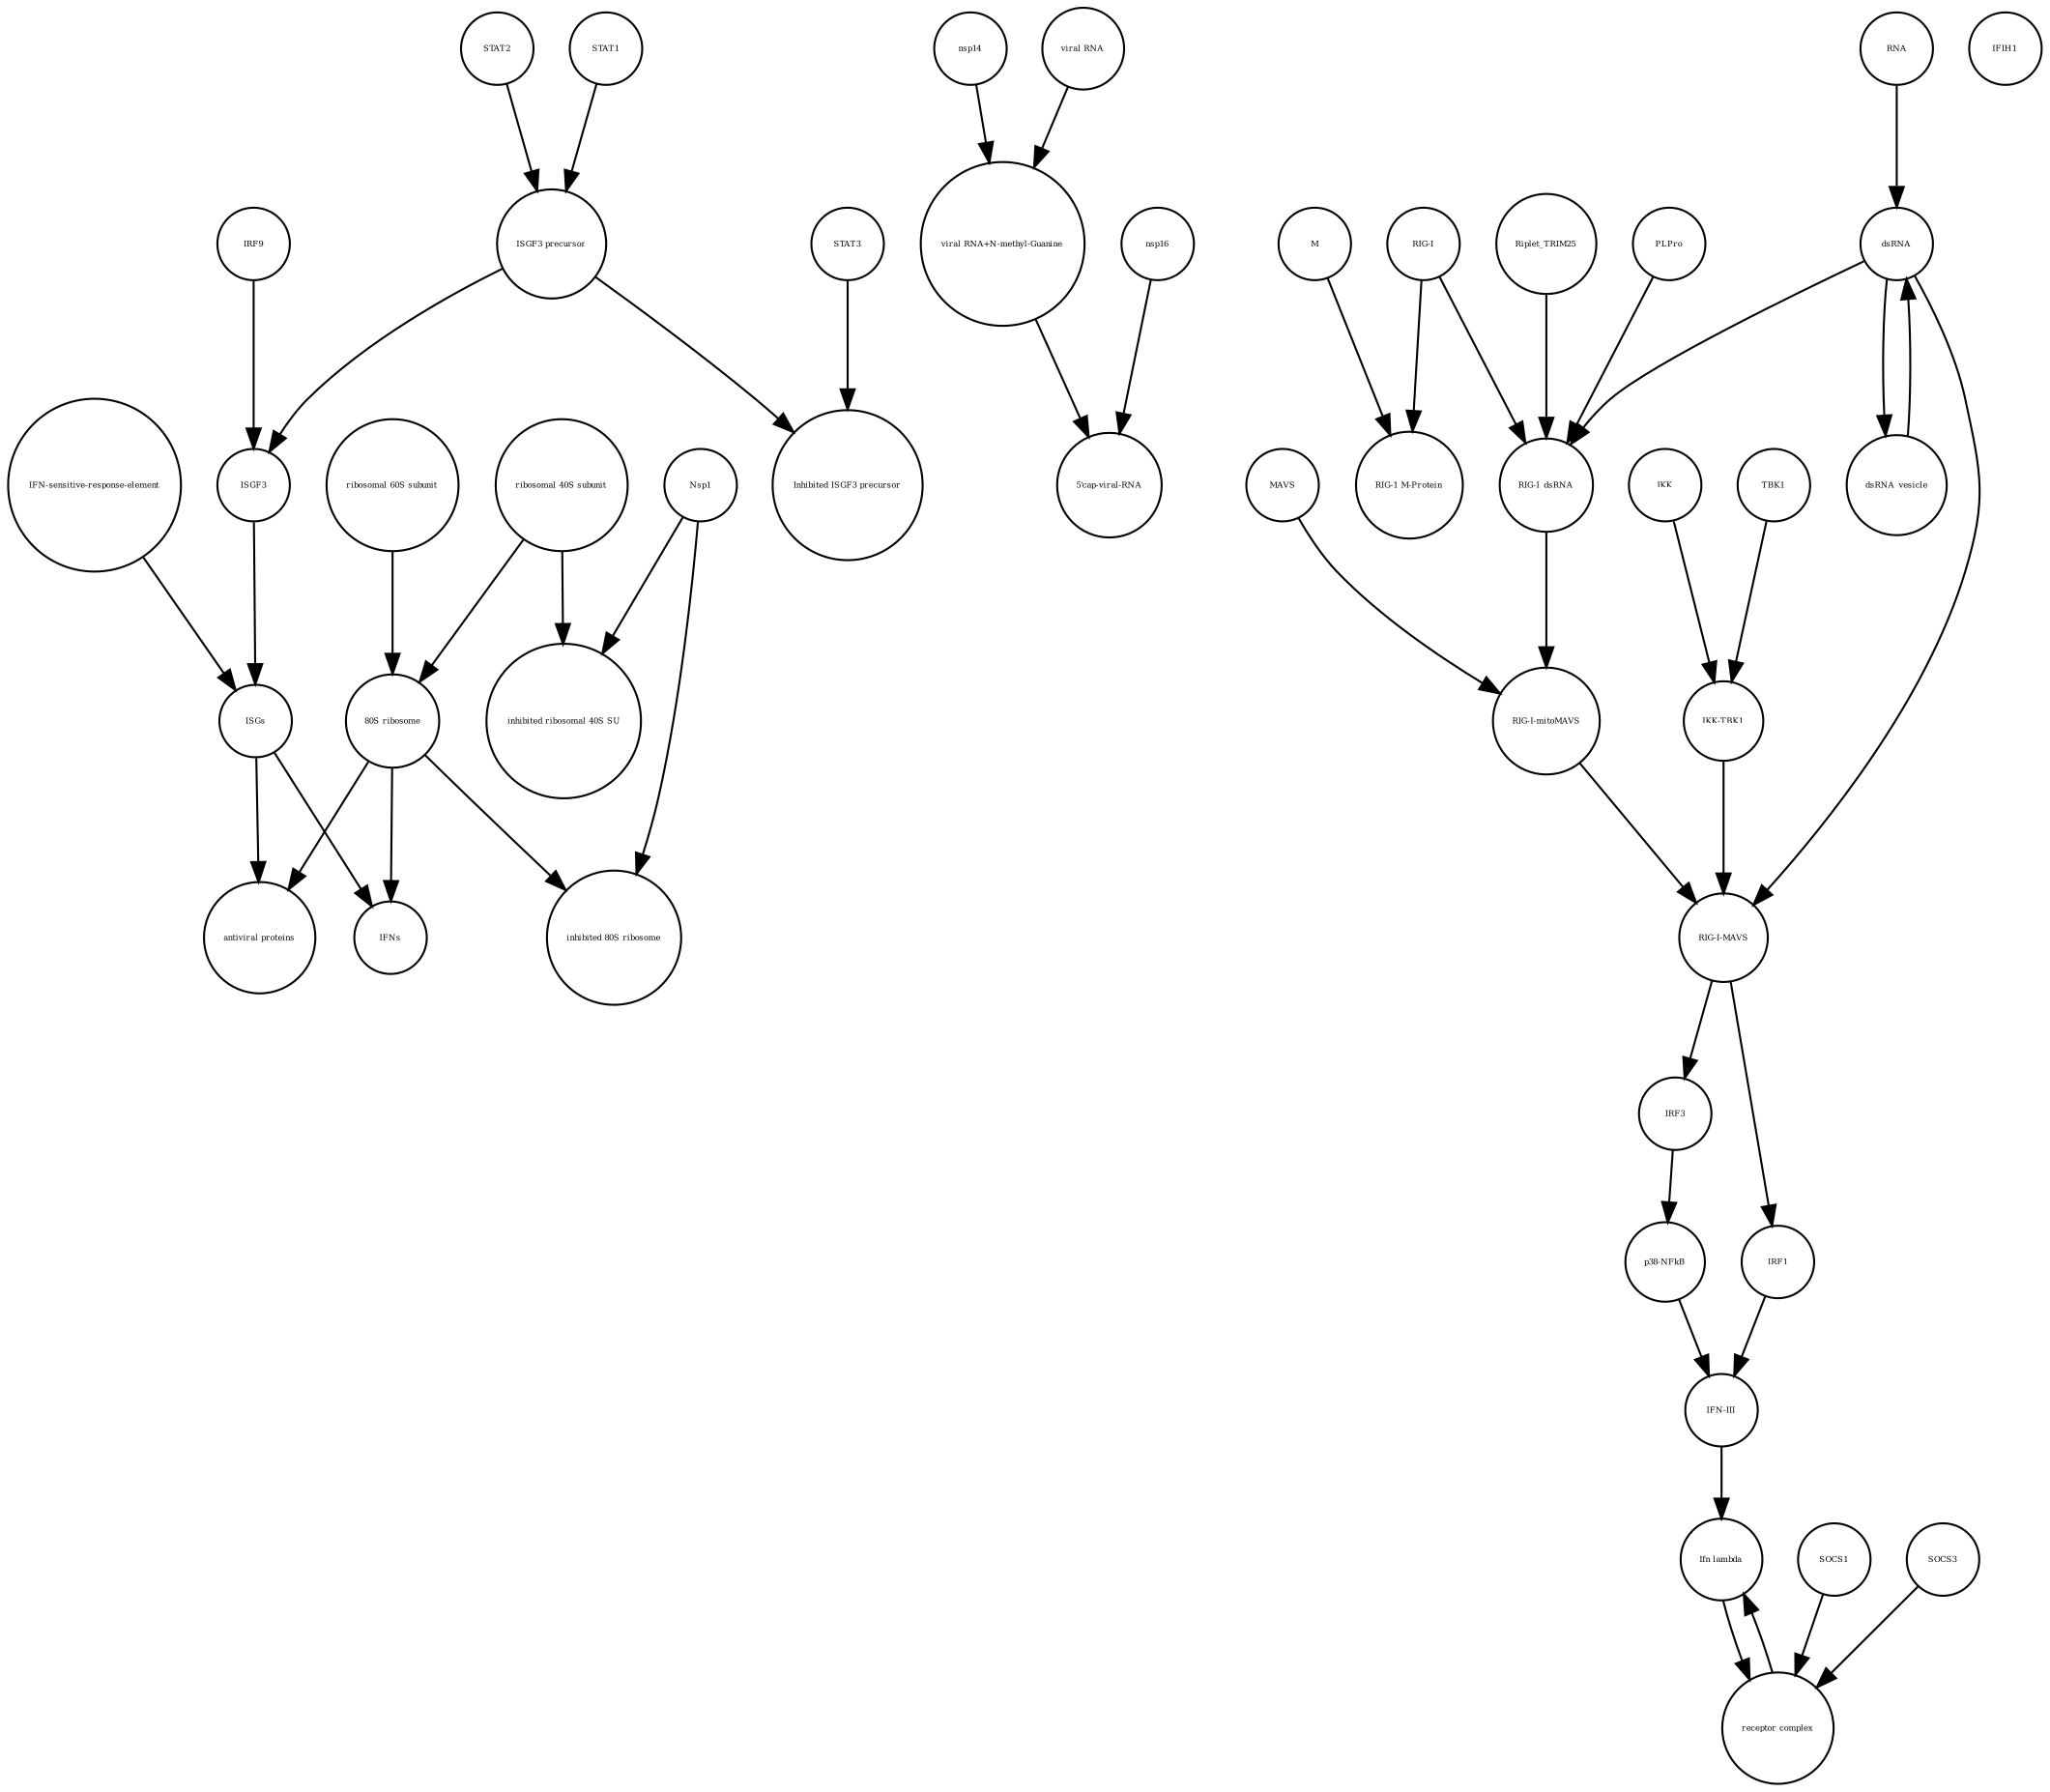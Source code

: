 strict digraph  {
IRF9 [annotation="", bipartite=0, cls=macromolecule, fontsize=4, label=IRF9, shape=circle];
Nsp1 [annotation="urn_miriam_ncbiprotein_YP_009725297|urn_miriam_uniprot_P0C6X7", bipartite=0, cls=macromolecule, fontsize=4, label=Nsp1, shape=circle];
nsp14 [annotation=urn_miriam_ncbiprotein_YP_009725309, bipartite=0, cls=macromolecule, fontsize=4, label=nsp14, shape=circle];
IFNs [annotation="", bipartite=0, cls=complex, fontsize=4, label=IFNs, shape=circle];
STAT3 [annotation="", bipartite=0, cls=macromolecule, fontsize=4, label=STAT3, shape=circle];
IRF3 [annotation=urn_miriam_uniprot_Q14653, bipartite=0, cls=macromolecule, fontsize=4, label=IRF3, shape=circle];
PLPro [annotation="urn_miriam_uniprot_P0C6X7|urn_miriam_uniprot_P0C6U8", bipartite=0, cls=macromolecule, fontsize=4, label=PLPro, shape=circle];
"antiviral proteins" [annotation="", bipartite=0, cls=complex, fontsize=4, label="antiviral proteins", shape=circle];
"ribosomal 40S subunit" [annotation="", bipartite=0, cls=complex, fontsize=4, label="ribosomal 40S subunit", shape=circle];
M [annotation=urn_miriam_uniprot_P0DTC5, bipartite=0, cls=macromolecule, fontsize=4, label=M, shape=circle];
"80S ribosome" [annotation="", bipartite=0, cls=complex, fontsize=4, label="80S ribosome", shape=circle];
Riplet_TRIM25 [annotation="", bipartite=0, cls=complex, fontsize=4, label=Riplet_TRIM25, shape=circle];
"ISGF3 precursor" [annotation="", bipartite=0, cls=complex, fontsize=4, label="ISGF3 precursor", shape=circle];
"RIG-I" [annotation=urn_miriam_uniprot_O95786, bipartite=0, cls=macromolecule, fontsize=4, label="RIG-I", shape=circle];
"RIG-1 M-Protein" [annotation="", bipartite=0, cls=complex, fontsize=4, label="RIG-1 M-Protein", shape=circle];
"inhibited 80S ribosome" [annotation="", bipartite=0, cls=complex, fontsize=4, label="inhibited 80S ribosome", shape=circle];
"p38-NFkB" [annotation="", bipartite=0, cls=complex, fontsize=4, label="p38-NFkB", shape=circle];
"IFN-sensitive-response-element" [annotation="", bipartite=0, cls="nucleic acid feature", fontsize=4, label="IFN-sensitive-response-element", shape=circle];
ISGF3 [annotation="", bipartite=0, cls=complex, fontsize=4, label=ISGF3, shape=circle];
dsRNA [annotation="", bipartite=0, cls="nucleic acid feature", fontsize=4, label=dsRNA, shape=circle];
"RIG-I-mitoMAVS" [annotation="", bipartite=0, cls=complex, fontsize=4, label="RIG-I-mitoMAVS", shape=circle];
"RIG-I_dsRNA" [annotation="", bipartite=0, cls=complex, fontsize=4, label="RIG-I_dsRNA", shape=circle];
"IFN-III" [annotation="", bipartite=0, cls=macromolecule, fontsize=4, label="IFN-III", shape=circle];
nsp16 [annotation=urn_miriam_ncbiprotein_YP_009725311, bipartite=0, cls=macromolecule, fontsize=4, label=nsp16, shape=circle];
"Inhibited ISGF3 precursor" [annotation="", bipartite=0, cls=complex, fontsize=4, label="Inhibited ISGF3 precursor", shape=circle];
"receptor complex" [annotation="", bipartite=0, cls=complex, fontsize=4, label="receptor complex", shape=circle];
IRF1 [annotation="", bipartite=0, cls=macromolecule, fontsize=4, label=IRF1, shape=circle];
"inhibited ribosomal 40S SU" [annotation="urn_miriam_doi_10.1101%2F2020.05.18.102467", bipartite=0, cls=complex, fontsize=4, label="inhibited ribosomal 40S SU", shape=circle];
MAVS [annotation=urn_miriam_uniprot_Q7Z434, bipartite=0, cls=macromolecule, fontsize=4, label=MAVS, shape=circle];
"viral RNA" [annotation="", bipartite=0, cls="nucleic acid feature", fontsize=4, label="viral RNA", shape=circle];
"Ifn lambda" [annotation="", bipartite=0, cls=complex, fontsize=4, label="Ifn lambda", shape=circle];
RNA [annotation="", bipartite=0, cls="nucleic acid feature", fontsize=4, label=RNA, shape=circle];
"IKK-TBK1" [annotation="", bipartite=0, cls=complex, fontsize=4, label="IKK-TBK1", shape=circle];
SOCS1 [annotation="", bipartite=0, cls=macromolecule, fontsize=4, label=SOCS1, shape=circle];
dsRNA_vesicle [annotation="", bipartite=0, cls="nucleic acid feature", fontsize=4, label=dsRNA_vesicle, shape=circle];
STAT2 [annotation="", bipartite=0, cls=macromolecule, fontsize=4, label=STAT2, shape=circle];
SOCS3 [annotation="", bipartite=0, cls=macromolecule, fontsize=4, label=SOCS3, shape=circle];
ISGs [annotation="", bipartite=0, cls="nucleic acid feature", fontsize=4, label=ISGs, shape=circle];
"viral RNA+N-methyl-Guanine" [annotation="", bipartite=0, cls="nucleic acid feature", fontsize=4, label="viral RNA+N-methyl-Guanine", shape=circle];
"5'cap-viral-RNA" [annotation="", bipartite=0, cls="nucleic acid feature", fontsize=4, label="5'cap-viral-RNA", shape=circle];
IFIH1 [annotation="", bipartite=0, cls=macromolecule, fontsize=4, label=IFIH1, shape=circle];
"ribosomal 60S subunit" [annotation="", bipartite=0, cls=complex, fontsize=4, label="ribosomal 60S subunit", shape=circle];
TBK1 [annotation=urn_miriam_uniprot_Q9UHD2, bipartite=0, cls=macromolecule, fontsize=4, label=TBK1, shape=circle];
"RIG-I-MAVS" [annotation="", bipartite=0, cls=complex, fontsize=4, label="RIG-I-MAVS", shape=circle];
IKK [annotation="urn_miriam_uniprot_O14920|urn_miriam_uniprot_O15111", bipartite=0, cls=macromolecule, fontsize=4, label=IKK, shape=circle];
STAT1 [annotation="", bipartite=0, cls=macromolecule, fontsize=4, label=STAT1, shape=circle];
IRF9 -> ISGF3  [annotation="", interaction_type=production];
Nsp1 -> "inhibited 80S ribosome"  [annotation="", interaction_type=production];
Nsp1 -> "inhibited ribosomal 40S SU"  [annotation="", interaction_type=production];
nsp14 -> "viral RNA+N-methyl-Guanine"  [annotation="urn_miriam_doi_10.1016%2Fj.chom.2020.05.008", interaction_type=catalysis];
STAT3 -> "Inhibited ISGF3 precursor"  [annotation="", interaction_type=production];
IRF3 -> "p38-NFkB"  [annotation="", interaction_type=production];
PLPro -> "RIG-I_dsRNA"  [annotation=urn_miriam_pubmed_25554382, interaction_type=catalysis];
"ribosomal 40S subunit" -> "inhibited ribosomal 40S SU"  [annotation="", interaction_type=production];
"ribosomal 40S subunit" -> "80S ribosome"  [annotation="", interaction_type=production];
M -> "RIG-1 M-Protein"  [annotation="", interaction_type=production];
"80S ribosome" -> "inhibited 80S ribosome"  [annotation="", interaction_type=production];
"80S ribosome" -> "antiviral proteins"  [annotation=urn_miriam_pubmed_30936491, interaction_type=catalysis];
"80S ribosome" -> IFNs  [annotation=urn_miriam_pubmed_30936491, interaction_type=catalysis];
Riplet_TRIM25 -> "RIG-I_dsRNA"  [annotation=urn_miriam_pubmed_22390971, interaction_type=catalysis];
"ISGF3 precursor" -> ISGF3  [annotation="", interaction_type=production];
"ISGF3 precursor" -> "Inhibited ISGF3 precursor"  [annotation="", interaction_type=production];
"RIG-I" -> "RIG-1 M-Protein"  [annotation="", interaction_type=production];
"RIG-I" -> "RIG-I_dsRNA"  [annotation="", interaction_type=production];
"p38-NFkB" -> "IFN-III"  [annotation="", interaction_type=stimulation];
"IFN-sensitive-response-element" -> ISGs  [annotation="", interaction_type=production];
ISGF3 -> ISGs  [annotation=urn_miriam_pubmed_30936491, interaction_type="necessary stimulation"];
dsRNA -> "RIG-I-MAVS"  [annotation=urn_miriam_pubmed_25636800, interaction_type="necessary stimulation"];
dsRNA -> "RIG-I_dsRNA"  [annotation=urn_miriam_pubmed_25045870, interaction_type="necessary stimulation"];
dsRNA -> dsRNA_vesicle  [annotation="", interaction_type=production];
"RIG-I-mitoMAVS" -> "RIG-I-MAVS"  [annotation="", interaction_type=production];
"RIG-I_dsRNA" -> "RIG-I-mitoMAVS"  [annotation="", interaction_type=production];
"IFN-III" -> "Ifn lambda"  [annotation="", interaction_type=production];
nsp16 -> "5'cap-viral-RNA"  [annotation="urn_miriam_doi_10.1016%2Fj.chom.2020.05.008", interaction_type=catalysis];
"receptor complex" -> "Ifn lambda"  [annotation="", interaction_type=production];
IRF1 -> "IFN-III"  [annotation="", interaction_type=stimulation];
MAVS -> "RIG-I-mitoMAVS"  [annotation="", interaction_type=production];
"viral RNA" -> "viral RNA+N-methyl-Guanine"  [annotation="", interaction_type=production];
"Ifn lambda" -> "receptor complex"  [annotation="urn_miriam_doi_10.3791%2F53575", interaction_type=stimulation];
RNA -> dsRNA  [annotation="", interaction_type=production];
"IKK-TBK1" -> "RIG-I-MAVS"  [annotation="", interaction_type=production];
SOCS1 -> "receptor complex"  [annotation="", interaction_type=production];
dsRNA_vesicle -> dsRNA  [annotation="", interaction_type=production];
STAT2 -> "ISGF3 precursor"  [annotation="", interaction_type=production];
SOCS3 -> "receptor complex"  [annotation="", interaction_type=production];
ISGs -> "antiviral proteins"  [annotation="", interaction_type=production];
ISGs -> IFNs  [annotation="", interaction_type=production];
"viral RNA+N-methyl-Guanine" -> "5'cap-viral-RNA"  [annotation="", interaction_type=production];
"ribosomal 60S subunit" -> "80S ribosome"  [annotation="", interaction_type=production];
TBK1 -> "IKK-TBK1"  [annotation="", interaction_type=production];
"RIG-I-MAVS" -> IRF1  [annotation=urn_miriam_pubmed_25045870, interaction_type=catalysis];
"RIG-I-MAVS" -> IRF3  [annotation=urn_miriam_pubmed_25636800, interaction_type=stimulation];
IKK -> "IKK-TBK1"  [annotation="", interaction_type=production];
STAT1 -> "ISGF3 precursor"  [annotation="", interaction_type=production];
}
